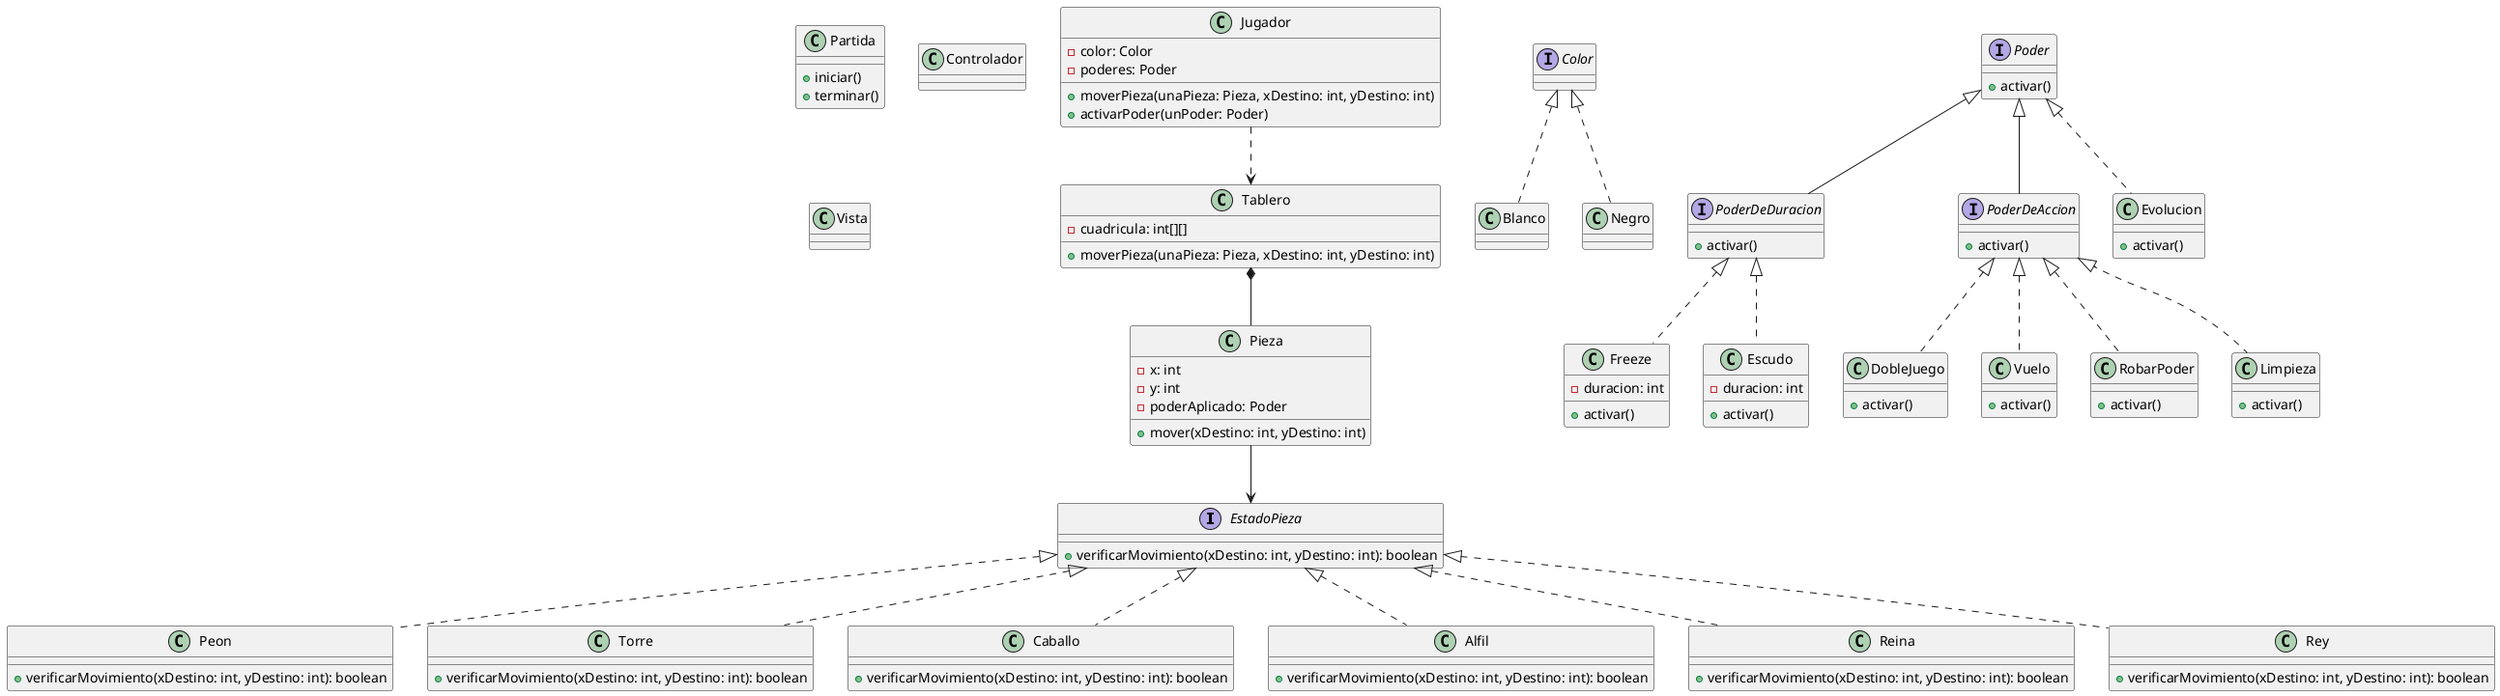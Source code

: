 @startuml
'https://plantuml.com/class-diagram

interface EstadoPieza{
    + verificarMovimiento(xDestino: int, yDestino: int): boolean
}

class Peon implements EstadoPieza{
    + verificarMovimiento(xDestino: int, yDestino: int): boolean
}

class Torre implements EstadoPieza{
    + verificarMovimiento(xDestino: int, yDestino: int): boolean
}

class Caballo implements EstadoPieza{
    + verificarMovimiento(xDestino: int, yDestino: int): boolean
}

class Alfil implements EstadoPieza{
    + verificarMovimiento(xDestino: int, yDestino: int): boolean
}

class Reina implements EstadoPieza{
    + verificarMovimiento(xDestino: int, yDestino: int): boolean
}

class Rey implements EstadoPieza{
    + verificarMovimiento(xDestino: int, yDestino: int): boolean
}

interface Color{
}

class Blanco implements Color{}

class Negro implements Color{}


class Pieza{
    - x: int
    - y: int
    - poderAplicado: Poder
    + mover(xDestino: int, yDestino: int)
}

Pieza --> EstadoPieza

class Tablero{
    - cuadricula: int[][]
    + moverPieza(unaPieza: Pieza, xDestino: int, yDestino: int)
}

Jugador ..> Tablero


Tablero *-- Pieza

class Jugador{
    - color: Color
    -poderes: Poder
    + moverPieza(unaPieza: Pieza, xDestino: int, yDestino: int)
    + activarPoder(unPoder: Poder)
}

class Partida{
    + iniciar()
    + terminar()
}

interface Poder{
    + activar()
}

interface PoderDeDuracion implements Poder {
    + activar()
}

interface PoderDeAccion implements Poder {
    + activar()
}


class Freeze implements PoderDeDuracion{
    - duracion: int
    + activar()
}

class Escudo implements PoderDeDuracion{
    - duracion: int
    + activar()
}

class DobleJuego implements PoderDeAccion{
    + activar()
}

class Vuelo implements PoderDeAccion{
    + activar()
}

class RobarPoder implements PoderDeAccion{
    + activar()
}

class Limpieza implements PoderDeAccion{
    + activar()
}

class Evolucion implements Poder{
    + activar()
}

class Controlador{}

class Vista{}




@enduml